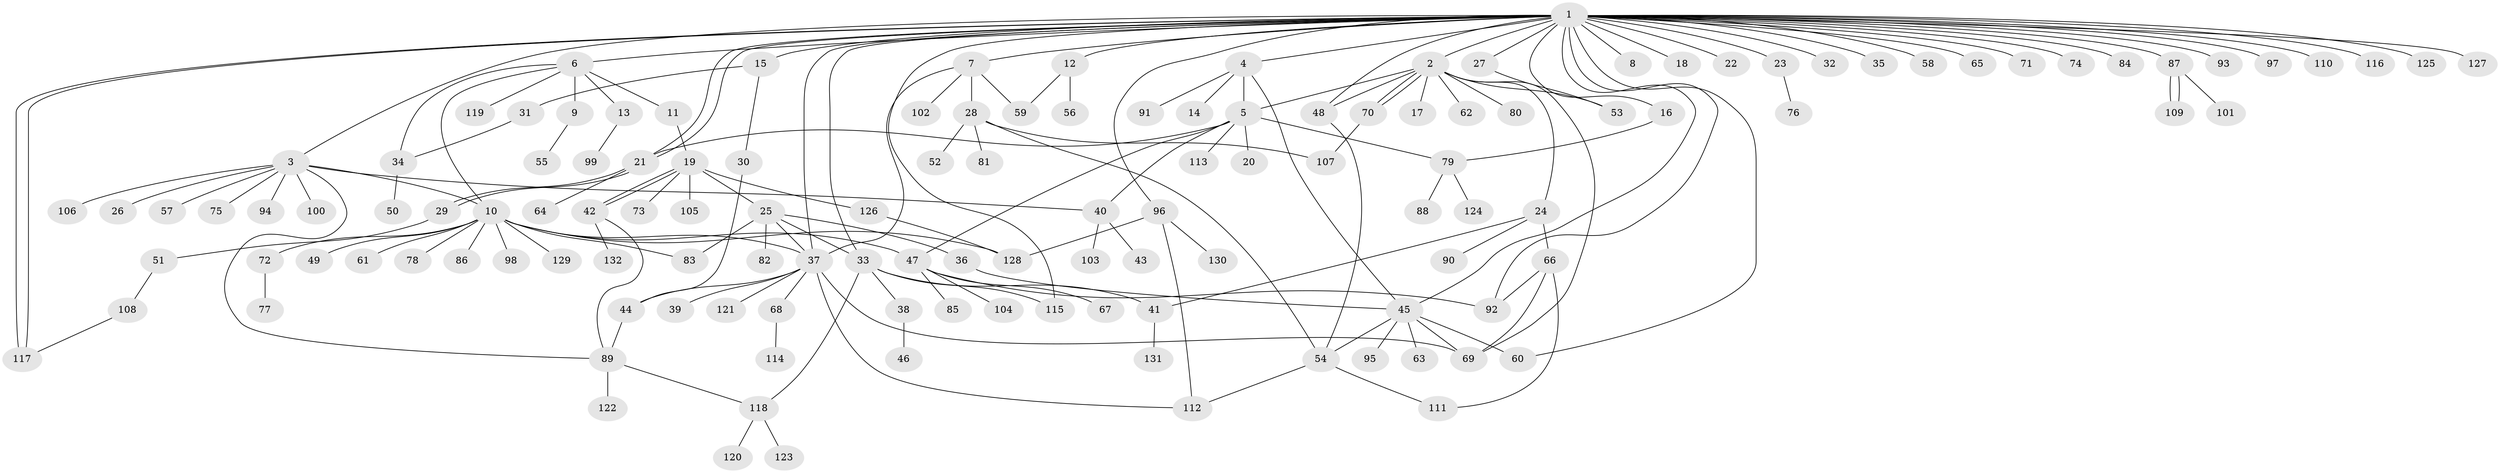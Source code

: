 // Generated by graph-tools (version 1.1) at 2025/01/03/09/25 03:01:44]
// undirected, 132 vertices, 175 edges
graph export_dot {
graph [start="1"]
  node [color=gray90,style=filled];
  1;
  2;
  3;
  4;
  5;
  6;
  7;
  8;
  9;
  10;
  11;
  12;
  13;
  14;
  15;
  16;
  17;
  18;
  19;
  20;
  21;
  22;
  23;
  24;
  25;
  26;
  27;
  28;
  29;
  30;
  31;
  32;
  33;
  34;
  35;
  36;
  37;
  38;
  39;
  40;
  41;
  42;
  43;
  44;
  45;
  46;
  47;
  48;
  49;
  50;
  51;
  52;
  53;
  54;
  55;
  56;
  57;
  58;
  59;
  60;
  61;
  62;
  63;
  64;
  65;
  66;
  67;
  68;
  69;
  70;
  71;
  72;
  73;
  74;
  75;
  76;
  77;
  78;
  79;
  80;
  81;
  82;
  83;
  84;
  85;
  86;
  87;
  88;
  89;
  90;
  91;
  92;
  93;
  94;
  95;
  96;
  97;
  98;
  99;
  100;
  101;
  102;
  103;
  104;
  105;
  106;
  107;
  108;
  109;
  110;
  111;
  112;
  113;
  114;
  115;
  116;
  117;
  118;
  119;
  120;
  121;
  122;
  123;
  124;
  125;
  126;
  127;
  128;
  129;
  130;
  131;
  132;
  1 -- 2;
  1 -- 3;
  1 -- 4;
  1 -- 6;
  1 -- 7;
  1 -- 8;
  1 -- 12;
  1 -- 15;
  1 -- 16;
  1 -- 18;
  1 -- 21;
  1 -- 21;
  1 -- 22;
  1 -- 23;
  1 -- 27;
  1 -- 32;
  1 -- 33;
  1 -- 35;
  1 -- 37;
  1 -- 45;
  1 -- 48;
  1 -- 58;
  1 -- 60;
  1 -- 65;
  1 -- 71;
  1 -- 74;
  1 -- 84;
  1 -- 87;
  1 -- 92;
  1 -- 93;
  1 -- 96;
  1 -- 97;
  1 -- 110;
  1 -- 115;
  1 -- 116;
  1 -- 117;
  1 -- 117;
  1 -- 125;
  1 -- 127;
  2 -- 5;
  2 -- 17;
  2 -- 24;
  2 -- 48;
  2 -- 53;
  2 -- 62;
  2 -- 69;
  2 -- 70;
  2 -- 70;
  2 -- 80;
  3 -- 10;
  3 -- 26;
  3 -- 40;
  3 -- 57;
  3 -- 75;
  3 -- 89;
  3 -- 94;
  3 -- 100;
  3 -- 106;
  4 -- 5;
  4 -- 14;
  4 -- 45;
  4 -- 91;
  5 -- 20;
  5 -- 21;
  5 -- 40;
  5 -- 47;
  5 -- 79;
  5 -- 113;
  6 -- 9;
  6 -- 10;
  6 -- 11;
  6 -- 13;
  6 -- 34;
  6 -- 119;
  7 -- 28;
  7 -- 37;
  7 -- 59;
  7 -- 102;
  9 -- 55;
  10 -- 37;
  10 -- 47;
  10 -- 49;
  10 -- 61;
  10 -- 72;
  10 -- 78;
  10 -- 83;
  10 -- 86;
  10 -- 98;
  10 -- 128;
  10 -- 129;
  11 -- 19;
  12 -- 56;
  12 -- 59;
  13 -- 99;
  15 -- 30;
  15 -- 31;
  16 -- 79;
  19 -- 25;
  19 -- 42;
  19 -- 42;
  19 -- 73;
  19 -- 105;
  19 -- 126;
  21 -- 29;
  21 -- 29;
  21 -- 64;
  23 -- 76;
  24 -- 41;
  24 -- 66;
  24 -- 90;
  25 -- 33;
  25 -- 36;
  25 -- 37;
  25 -- 82;
  25 -- 83;
  27 -- 53;
  28 -- 52;
  28 -- 54;
  28 -- 81;
  28 -- 107;
  29 -- 51;
  30 -- 44;
  31 -- 34;
  33 -- 38;
  33 -- 41;
  33 -- 115;
  33 -- 118;
  34 -- 50;
  36 -- 45;
  37 -- 39;
  37 -- 44;
  37 -- 68;
  37 -- 69;
  37 -- 112;
  37 -- 121;
  38 -- 46;
  40 -- 43;
  40 -- 103;
  41 -- 131;
  42 -- 89;
  42 -- 132;
  44 -- 89;
  45 -- 54;
  45 -- 60;
  45 -- 63;
  45 -- 69;
  45 -- 95;
  47 -- 67;
  47 -- 85;
  47 -- 92;
  47 -- 104;
  48 -- 54;
  51 -- 108;
  54 -- 111;
  54 -- 112;
  66 -- 69;
  66 -- 92;
  66 -- 111;
  68 -- 114;
  70 -- 107;
  72 -- 77;
  79 -- 88;
  79 -- 124;
  87 -- 101;
  87 -- 109;
  87 -- 109;
  89 -- 118;
  89 -- 122;
  96 -- 112;
  96 -- 128;
  96 -- 130;
  108 -- 117;
  118 -- 120;
  118 -- 123;
  126 -- 128;
}

